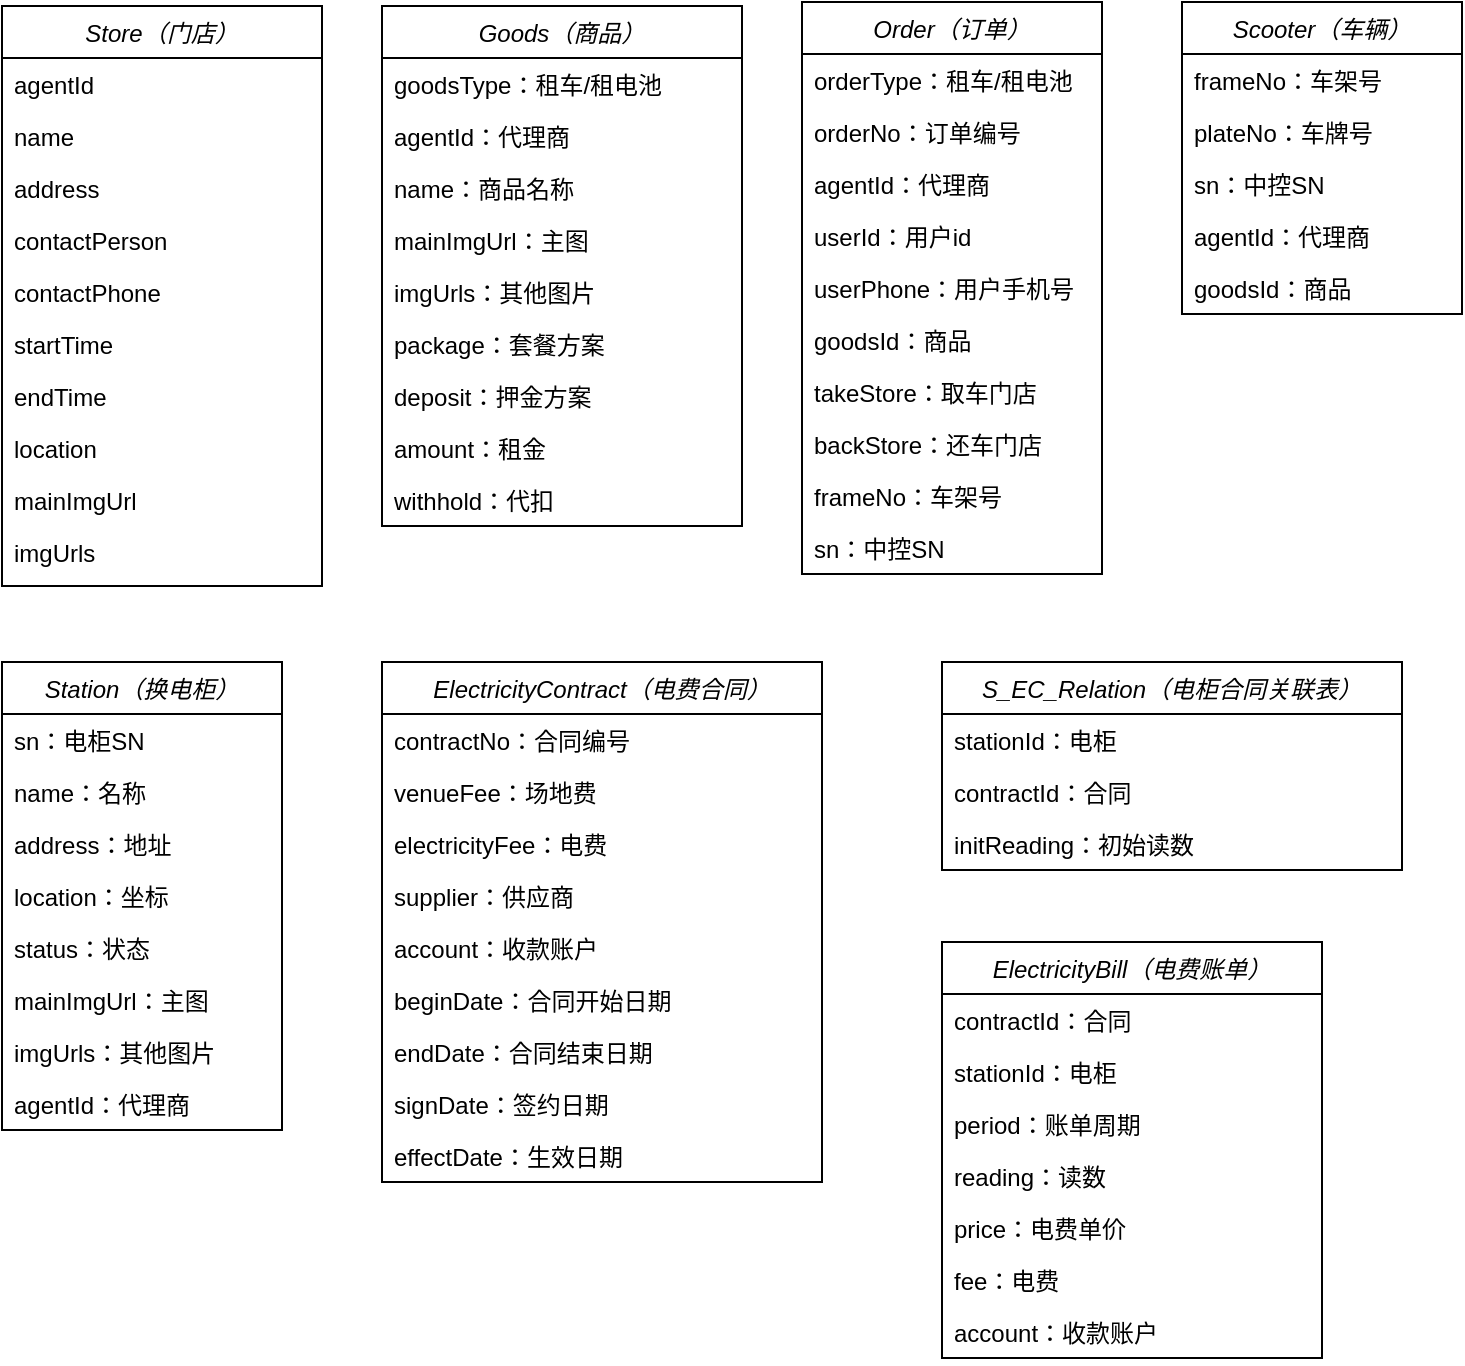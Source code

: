 <mxfile version="16.2.4" type="github">
  <diagram id="C5RBs43oDa-KdzZeNtuy" name="Page-1">
    <mxGraphModel dx="1038" dy="547" grid="1" gridSize="10" guides="1" tooltips="1" connect="1" arrows="1" fold="1" page="1" pageScale="1" pageWidth="827" pageHeight="1169" math="0" shadow="0">
      <root>
        <mxCell id="WIyWlLk6GJQsqaUBKTNV-0" />
        <mxCell id="WIyWlLk6GJQsqaUBKTNV-1" parent="WIyWlLk6GJQsqaUBKTNV-0" />
        <mxCell id="zkfFHV4jXpPFQw0GAbJ--0" value="Goods（商品）" style="swimlane;fontStyle=2;align=center;verticalAlign=top;childLayout=stackLayout;horizontal=1;startSize=26;horizontalStack=0;resizeParent=1;resizeLast=0;collapsible=1;marginBottom=0;rounded=0;shadow=0;strokeWidth=1;" parent="WIyWlLk6GJQsqaUBKTNV-1" vertex="1">
          <mxGeometry x="220" y="42" width="180" height="260" as="geometry">
            <mxRectangle x="230" y="140" width="160" height="26" as="alternateBounds" />
          </mxGeometry>
        </mxCell>
        <mxCell id="z-ud-6PMD6aTiRvBd8kk-36" value="goodsType：租车/租电池" style="text;align=left;verticalAlign=top;spacingLeft=4;spacingRight=4;overflow=hidden;rotatable=0;points=[[0,0.5],[1,0.5]];portConstraint=eastwest;rounded=0;shadow=0;html=0;" vertex="1" parent="zkfFHV4jXpPFQw0GAbJ--0">
          <mxGeometry y="26" width="180" height="26" as="geometry" />
        </mxCell>
        <mxCell id="z-ud-6PMD6aTiRvBd8kk-11" value="agentId：代理商" style="text;align=left;verticalAlign=top;spacingLeft=4;spacingRight=4;overflow=hidden;rotatable=0;points=[[0,0.5],[1,0.5]];portConstraint=eastwest;rounded=0;shadow=0;html=0;" vertex="1" parent="zkfFHV4jXpPFQw0GAbJ--0">
          <mxGeometry y="52" width="180" height="26" as="geometry" />
        </mxCell>
        <mxCell id="z-ud-6PMD6aTiRvBd8kk-10" value="name：商品名称" style="text;align=left;verticalAlign=top;spacingLeft=4;spacingRight=4;overflow=hidden;rotatable=0;points=[[0,0.5],[1,0.5]];portConstraint=eastwest;rounded=0;shadow=0;html=0;" vertex="1" parent="zkfFHV4jXpPFQw0GAbJ--0">
          <mxGeometry y="78" width="180" height="26" as="geometry" />
        </mxCell>
        <mxCell id="z-ud-6PMD6aTiRvBd8kk-9" value="mainImgUrl：主图" style="text;align=left;verticalAlign=top;spacingLeft=4;spacingRight=4;overflow=hidden;rotatable=0;points=[[0,0.5],[1,0.5]];portConstraint=eastwest;rounded=0;shadow=0;html=0;" vertex="1" parent="zkfFHV4jXpPFQw0GAbJ--0">
          <mxGeometry y="104" width="180" height="26" as="geometry" />
        </mxCell>
        <mxCell id="z-ud-6PMD6aTiRvBd8kk-12" value="imgUrls：其他图片" style="text;align=left;verticalAlign=top;spacingLeft=4;spacingRight=4;overflow=hidden;rotatable=0;points=[[0,0.5],[1,0.5]];portConstraint=eastwest;rounded=0;shadow=0;html=0;" vertex="1" parent="zkfFHV4jXpPFQw0GAbJ--0">
          <mxGeometry y="130" width="180" height="26" as="geometry" />
        </mxCell>
        <mxCell id="zkfFHV4jXpPFQw0GAbJ--2" value="package：套餐方案" style="text;align=left;verticalAlign=top;spacingLeft=4;spacingRight=4;overflow=hidden;rotatable=0;points=[[0,0.5],[1,0.5]];portConstraint=eastwest;rounded=0;shadow=0;html=0;" parent="zkfFHV4jXpPFQw0GAbJ--0" vertex="1">
          <mxGeometry y="156" width="180" height="26" as="geometry" />
        </mxCell>
        <mxCell id="zkfFHV4jXpPFQw0GAbJ--3" value="deposit：押金方案" style="text;align=left;verticalAlign=top;spacingLeft=4;spacingRight=4;overflow=hidden;rotatable=0;points=[[0,0.5],[1,0.5]];portConstraint=eastwest;rounded=0;shadow=0;html=0;" parent="zkfFHV4jXpPFQw0GAbJ--0" vertex="1">
          <mxGeometry y="182" width="180" height="26" as="geometry" />
        </mxCell>
        <mxCell id="aw6liIJ2p6IHOLesxQrY-1" value="amount：租金" style="text;align=left;verticalAlign=top;spacingLeft=4;spacingRight=4;overflow=hidden;rotatable=0;points=[[0,0.5],[1,0.5]];portConstraint=eastwest;rounded=0;shadow=0;html=0;" parent="zkfFHV4jXpPFQw0GAbJ--0" vertex="1">
          <mxGeometry y="208" width="180" height="26" as="geometry" />
        </mxCell>
        <mxCell id="aw6liIJ2p6IHOLesxQrY-2" value="withhold：代扣" style="text;align=left;verticalAlign=top;spacingLeft=4;spacingRight=4;overflow=hidden;rotatable=0;points=[[0,0.5],[1,0.5]];portConstraint=eastwest;rounded=0;shadow=0;html=0;" parent="zkfFHV4jXpPFQw0GAbJ--0" vertex="1">
          <mxGeometry y="234" width="180" height="26" as="geometry" />
        </mxCell>
        <mxCell id="NNXu9UO9U-QmI1PEcdll-0" value="Store（门店）" style="swimlane;fontStyle=2;align=center;verticalAlign=top;childLayout=stackLayout;horizontal=1;startSize=26;horizontalStack=0;resizeParent=1;resizeParentMax=0;resizeLast=0;collapsible=1;marginBottom=0;" parent="WIyWlLk6GJQsqaUBKTNV-1" vertex="1">
          <mxGeometry x="30" y="42" width="160" height="290" as="geometry">
            <mxRectangle x="20" y="120" width="110" height="26" as="alternateBounds" />
          </mxGeometry>
        </mxCell>
        <mxCell id="NNXu9UO9U-QmI1PEcdll-1" value="agentId" style="text;strokeColor=none;fillColor=none;align=left;verticalAlign=top;spacingLeft=4;spacingRight=4;overflow=hidden;rotatable=0;points=[[0,0.5],[1,0.5]];portConstraint=eastwest;" parent="NNXu9UO9U-QmI1PEcdll-0" vertex="1">
          <mxGeometry y="26" width="160" height="26" as="geometry" />
        </mxCell>
        <mxCell id="NNXu9UO9U-QmI1PEcdll-5" value="name" style="text;strokeColor=none;fillColor=none;align=left;verticalAlign=top;spacingLeft=4;spacingRight=4;overflow=hidden;rotatable=0;points=[[0,0.5],[1,0.5]];portConstraint=eastwest;" parent="NNXu9UO9U-QmI1PEcdll-0" vertex="1">
          <mxGeometry y="52" width="160" height="26" as="geometry" />
        </mxCell>
        <mxCell id="NNXu9UO9U-QmI1PEcdll-6" value="address" style="text;strokeColor=none;fillColor=none;align=left;verticalAlign=top;spacingLeft=4;spacingRight=4;overflow=hidden;rotatable=0;points=[[0,0.5],[1,0.5]];portConstraint=eastwest;" parent="NNXu9UO9U-QmI1PEcdll-0" vertex="1">
          <mxGeometry y="78" width="160" height="26" as="geometry" />
        </mxCell>
        <mxCell id="NNXu9UO9U-QmI1PEcdll-7" value="contactPerson" style="text;strokeColor=none;fillColor=none;align=left;verticalAlign=top;spacingLeft=4;spacingRight=4;overflow=hidden;rotatable=0;points=[[0,0.5],[1,0.5]];portConstraint=eastwest;" parent="NNXu9UO9U-QmI1PEcdll-0" vertex="1">
          <mxGeometry y="104" width="160" height="26" as="geometry" />
        </mxCell>
        <mxCell id="NNXu9UO9U-QmI1PEcdll-10" value="contactPhone" style="text;strokeColor=none;fillColor=none;align=left;verticalAlign=top;spacingLeft=4;spacingRight=4;overflow=hidden;rotatable=0;points=[[0,0.5],[1,0.5]];portConstraint=eastwest;" parent="NNXu9UO9U-QmI1PEcdll-0" vertex="1">
          <mxGeometry y="130" width="160" height="26" as="geometry" />
        </mxCell>
        <mxCell id="NNXu9UO9U-QmI1PEcdll-9" value="startTime" style="text;strokeColor=none;fillColor=none;align=left;verticalAlign=top;spacingLeft=4;spacingRight=4;overflow=hidden;rotatable=0;points=[[0,0.5],[1,0.5]];portConstraint=eastwest;" parent="NNXu9UO9U-QmI1PEcdll-0" vertex="1">
          <mxGeometry y="156" width="160" height="26" as="geometry" />
        </mxCell>
        <mxCell id="NNXu9UO9U-QmI1PEcdll-8" value="endTime" style="text;strokeColor=none;fillColor=none;align=left;verticalAlign=top;spacingLeft=4;spacingRight=4;overflow=hidden;rotatable=0;points=[[0,0.5],[1,0.5]];portConstraint=eastwest;" parent="NNXu9UO9U-QmI1PEcdll-0" vertex="1">
          <mxGeometry y="182" width="160" height="26" as="geometry" />
        </mxCell>
        <mxCell id="NNXu9UO9U-QmI1PEcdll-13" value="location" style="text;strokeColor=none;fillColor=none;align=left;verticalAlign=top;spacingLeft=4;spacingRight=4;overflow=hidden;rotatable=0;points=[[0,0.5],[1,0.5]];portConstraint=eastwest;" parent="NNXu9UO9U-QmI1PEcdll-0" vertex="1">
          <mxGeometry y="208" width="160" height="26" as="geometry" />
        </mxCell>
        <mxCell id="NNXu9UO9U-QmI1PEcdll-12" value="mainImgUrl" style="text;strokeColor=none;fillColor=none;align=left;verticalAlign=top;spacingLeft=4;spacingRight=4;overflow=hidden;rotatable=0;points=[[0,0.5],[1,0.5]];portConstraint=eastwest;" parent="NNXu9UO9U-QmI1PEcdll-0" vertex="1">
          <mxGeometry y="234" width="160" height="26" as="geometry" />
        </mxCell>
        <mxCell id="NNXu9UO9U-QmI1PEcdll-11" value="imgUrls" style="text;strokeColor=none;fillColor=none;align=left;verticalAlign=top;spacingLeft=4;spacingRight=4;overflow=hidden;rotatable=0;points=[[0,0.5],[1,0.5]];portConstraint=eastwest;" parent="NNXu9UO9U-QmI1PEcdll-0" vertex="1">
          <mxGeometry y="260" width="160" height="30" as="geometry" />
        </mxCell>
        <mxCell id="z-ud-6PMD6aTiRvBd8kk-17" value="Scooter（车辆）" style="swimlane;fontStyle=2;childLayout=stackLayout;horizontal=1;startSize=26;fillColor=none;horizontalStack=0;resizeParent=1;resizeParentMax=0;resizeLast=0;collapsible=1;marginBottom=0;" vertex="1" parent="WIyWlLk6GJQsqaUBKTNV-1">
          <mxGeometry x="620" y="40" width="140" height="156" as="geometry" />
        </mxCell>
        <mxCell id="z-ud-6PMD6aTiRvBd8kk-18" value="frameNo：车架号" style="text;strokeColor=none;fillColor=none;align=left;verticalAlign=top;spacingLeft=4;spacingRight=4;overflow=hidden;rotatable=0;points=[[0,0.5],[1,0.5]];portConstraint=eastwest;" vertex="1" parent="z-ud-6PMD6aTiRvBd8kk-17">
          <mxGeometry y="26" width="140" height="26" as="geometry" />
        </mxCell>
        <mxCell id="z-ud-6PMD6aTiRvBd8kk-19" value="plateNo：车牌号" style="text;strokeColor=none;fillColor=none;align=left;verticalAlign=top;spacingLeft=4;spacingRight=4;overflow=hidden;rotatable=0;points=[[0,0.5],[1,0.5]];portConstraint=eastwest;" vertex="1" parent="z-ud-6PMD6aTiRvBd8kk-17">
          <mxGeometry y="52" width="140" height="26" as="geometry" />
        </mxCell>
        <mxCell id="z-ud-6PMD6aTiRvBd8kk-20" value="sn：中控SN" style="text;strokeColor=none;fillColor=none;align=left;verticalAlign=top;spacingLeft=4;spacingRight=4;overflow=hidden;rotatable=0;points=[[0,0.5],[1,0.5]];portConstraint=eastwest;" vertex="1" parent="z-ud-6PMD6aTiRvBd8kk-17">
          <mxGeometry y="78" width="140" height="26" as="geometry" />
        </mxCell>
        <mxCell id="z-ud-6PMD6aTiRvBd8kk-24" value="agentId：代理商" style="text;strokeColor=none;fillColor=none;align=left;verticalAlign=top;spacingLeft=4;spacingRight=4;overflow=hidden;rotatable=0;points=[[0,0.5],[1,0.5]];portConstraint=eastwest;" vertex="1" parent="z-ud-6PMD6aTiRvBd8kk-17">
          <mxGeometry y="104" width="140" height="26" as="geometry" />
        </mxCell>
        <mxCell id="z-ud-6PMD6aTiRvBd8kk-23" value="goodsId：商品" style="text;strokeColor=none;fillColor=none;align=left;verticalAlign=top;spacingLeft=4;spacingRight=4;overflow=hidden;rotatable=0;points=[[0,0.5],[1,0.5]];portConstraint=eastwest;" vertex="1" parent="z-ud-6PMD6aTiRvBd8kk-17">
          <mxGeometry y="130" width="140" height="26" as="geometry" />
        </mxCell>
        <mxCell id="z-ud-6PMD6aTiRvBd8kk-25" value="Order（订单）" style="swimlane;fontStyle=2;childLayout=stackLayout;horizontal=1;startSize=26;fillColor=none;horizontalStack=0;resizeParent=1;resizeParentMax=0;resizeLast=0;collapsible=1;marginBottom=0;" vertex="1" parent="WIyWlLk6GJQsqaUBKTNV-1">
          <mxGeometry x="430" y="40" width="150" height="286" as="geometry" />
        </mxCell>
        <mxCell id="z-ud-6PMD6aTiRvBd8kk-26" value="orderType：租车/租电池" style="text;strokeColor=none;fillColor=none;align=left;verticalAlign=top;spacingLeft=4;spacingRight=4;overflow=hidden;rotatable=0;points=[[0,0.5],[1,0.5]];portConstraint=eastwest;" vertex="1" parent="z-ud-6PMD6aTiRvBd8kk-25">
          <mxGeometry y="26" width="150" height="26" as="geometry" />
        </mxCell>
        <mxCell id="z-ud-6PMD6aTiRvBd8kk-27" value="orderNo：订单编号" style="text;strokeColor=none;fillColor=none;align=left;verticalAlign=top;spacingLeft=4;spacingRight=4;overflow=hidden;rotatable=0;points=[[0,0.5],[1,0.5]];portConstraint=eastwest;" vertex="1" parent="z-ud-6PMD6aTiRvBd8kk-25">
          <mxGeometry y="52" width="150" height="26" as="geometry" />
        </mxCell>
        <mxCell id="z-ud-6PMD6aTiRvBd8kk-28" value="agentId：代理商" style="text;strokeColor=none;fillColor=none;align=left;verticalAlign=top;spacingLeft=4;spacingRight=4;overflow=hidden;rotatable=0;points=[[0,0.5],[1,0.5]];portConstraint=eastwest;" vertex="1" parent="z-ud-6PMD6aTiRvBd8kk-25">
          <mxGeometry y="78" width="150" height="26" as="geometry" />
        </mxCell>
        <mxCell id="z-ud-6PMD6aTiRvBd8kk-32" value="userId：用户id" style="text;strokeColor=none;fillColor=none;align=left;verticalAlign=top;spacingLeft=4;spacingRight=4;overflow=hidden;rotatable=0;points=[[0,0.5],[1,0.5]];portConstraint=eastwest;" vertex="1" parent="z-ud-6PMD6aTiRvBd8kk-25">
          <mxGeometry y="104" width="150" height="26" as="geometry" />
        </mxCell>
        <mxCell id="z-ud-6PMD6aTiRvBd8kk-31" value="userPhone：用户手机号" style="text;strokeColor=none;fillColor=none;align=left;verticalAlign=top;spacingLeft=4;spacingRight=4;overflow=hidden;rotatable=0;points=[[0,0.5],[1,0.5]];portConstraint=eastwest;" vertex="1" parent="z-ud-6PMD6aTiRvBd8kk-25">
          <mxGeometry y="130" width="150" height="26" as="geometry" />
        </mxCell>
        <mxCell id="z-ud-6PMD6aTiRvBd8kk-30" value="goodsId：商品" style="text;strokeColor=none;fillColor=none;align=left;verticalAlign=top;spacingLeft=4;spacingRight=4;overflow=hidden;rotatable=0;points=[[0,0.5],[1,0.5]];portConstraint=eastwest;" vertex="1" parent="z-ud-6PMD6aTiRvBd8kk-25">
          <mxGeometry y="156" width="150" height="26" as="geometry" />
        </mxCell>
        <mxCell id="z-ud-6PMD6aTiRvBd8kk-29" value="takeStore：取车门店" style="text;strokeColor=none;fillColor=none;align=left;verticalAlign=top;spacingLeft=4;spacingRight=4;overflow=hidden;rotatable=0;points=[[0,0.5],[1,0.5]];portConstraint=eastwest;" vertex="1" parent="z-ud-6PMD6aTiRvBd8kk-25">
          <mxGeometry y="182" width="150" height="26" as="geometry" />
        </mxCell>
        <mxCell id="z-ud-6PMD6aTiRvBd8kk-33" value="backStore：还车门店" style="text;strokeColor=none;fillColor=none;align=left;verticalAlign=top;spacingLeft=4;spacingRight=4;overflow=hidden;rotatable=0;points=[[0,0.5],[1,0.5]];portConstraint=eastwest;" vertex="1" parent="z-ud-6PMD6aTiRvBd8kk-25">
          <mxGeometry y="208" width="150" height="26" as="geometry" />
        </mxCell>
        <mxCell id="z-ud-6PMD6aTiRvBd8kk-34" value="frameNo：车架号" style="text;strokeColor=none;fillColor=none;align=left;verticalAlign=top;spacingLeft=4;spacingRight=4;overflow=hidden;rotatable=0;points=[[0,0.5],[1,0.5]];portConstraint=eastwest;" vertex="1" parent="z-ud-6PMD6aTiRvBd8kk-25">
          <mxGeometry y="234" width="150" height="26" as="geometry" />
        </mxCell>
        <mxCell id="z-ud-6PMD6aTiRvBd8kk-35" value="sn：中控SN" style="text;strokeColor=none;fillColor=none;align=left;verticalAlign=top;spacingLeft=4;spacingRight=4;overflow=hidden;rotatable=0;points=[[0,0.5],[1,0.5]];portConstraint=eastwest;" vertex="1" parent="z-ud-6PMD6aTiRvBd8kk-25">
          <mxGeometry y="260" width="150" height="26" as="geometry" />
        </mxCell>
        <mxCell id="z-ud-6PMD6aTiRvBd8kk-37" value="Station（换电柜）" style="swimlane;fontStyle=2;childLayout=stackLayout;horizontal=1;startSize=26;fillColor=none;horizontalStack=0;resizeParent=1;resizeParentMax=0;resizeLast=0;collapsible=1;marginBottom=0;" vertex="1" parent="WIyWlLk6GJQsqaUBKTNV-1">
          <mxGeometry x="30" y="370" width="140" height="234" as="geometry" />
        </mxCell>
        <mxCell id="z-ud-6PMD6aTiRvBd8kk-49" value="sn：电柜SN" style="text;strokeColor=none;fillColor=none;align=left;verticalAlign=top;spacingLeft=4;spacingRight=4;overflow=hidden;rotatable=0;points=[[0,0.5],[1,0.5]];portConstraint=eastwest;" vertex="1" parent="z-ud-6PMD6aTiRvBd8kk-37">
          <mxGeometry y="26" width="140" height="26" as="geometry" />
        </mxCell>
        <mxCell id="z-ud-6PMD6aTiRvBd8kk-38" value="name：名称" style="text;strokeColor=none;fillColor=none;align=left;verticalAlign=top;spacingLeft=4;spacingRight=4;overflow=hidden;rotatable=0;points=[[0,0.5],[1,0.5]];portConstraint=eastwest;" vertex="1" parent="z-ud-6PMD6aTiRvBd8kk-37">
          <mxGeometry y="52" width="140" height="26" as="geometry" />
        </mxCell>
        <mxCell id="z-ud-6PMD6aTiRvBd8kk-39" value="address：地址" style="text;strokeColor=none;fillColor=none;align=left;verticalAlign=top;spacingLeft=4;spacingRight=4;overflow=hidden;rotatable=0;points=[[0,0.5],[1,0.5]];portConstraint=eastwest;" vertex="1" parent="z-ud-6PMD6aTiRvBd8kk-37">
          <mxGeometry y="78" width="140" height="26" as="geometry" />
        </mxCell>
        <mxCell id="z-ud-6PMD6aTiRvBd8kk-40" value="location：坐标" style="text;strokeColor=none;fillColor=none;align=left;verticalAlign=top;spacingLeft=4;spacingRight=4;overflow=hidden;rotatable=0;points=[[0,0.5],[1,0.5]];portConstraint=eastwest;" vertex="1" parent="z-ud-6PMD6aTiRvBd8kk-37">
          <mxGeometry y="104" width="140" height="26" as="geometry" />
        </mxCell>
        <mxCell id="z-ud-6PMD6aTiRvBd8kk-41" value="status：状态" style="text;strokeColor=none;fillColor=none;align=left;verticalAlign=top;spacingLeft=4;spacingRight=4;overflow=hidden;rotatable=0;points=[[0,0.5],[1,0.5]];portConstraint=eastwest;" vertex="1" parent="z-ud-6PMD6aTiRvBd8kk-37">
          <mxGeometry y="130" width="140" height="26" as="geometry" />
        </mxCell>
        <mxCell id="z-ud-6PMD6aTiRvBd8kk-43" value="mainImgUrl：主图" style="text;strokeColor=none;fillColor=none;align=left;verticalAlign=top;spacingLeft=4;spacingRight=4;overflow=hidden;rotatable=0;points=[[0,0.5],[1,0.5]];portConstraint=eastwest;" vertex="1" parent="z-ud-6PMD6aTiRvBd8kk-37">
          <mxGeometry y="156" width="140" height="26" as="geometry" />
        </mxCell>
        <mxCell id="z-ud-6PMD6aTiRvBd8kk-42" value="imgUrls：其他图片" style="text;strokeColor=none;fillColor=none;align=left;verticalAlign=top;spacingLeft=4;spacingRight=4;overflow=hidden;rotatable=0;points=[[0,0.5],[1,0.5]];portConstraint=eastwest;" vertex="1" parent="z-ud-6PMD6aTiRvBd8kk-37">
          <mxGeometry y="182" width="140" height="26" as="geometry" />
        </mxCell>
        <mxCell id="z-ud-6PMD6aTiRvBd8kk-44" value="agentId：代理商" style="text;strokeColor=none;fillColor=none;align=left;verticalAlign=top;spacingLeft=4;spacingRight=4;overflow=hidden;rotatable=0;points=[[0,0.5],[1,0.5]];portConstraint=eastwest;" vertex="1" parent="z-ud-6PMD6aTiRvBd8kk-37">
          <mxGeometry y="208" width="140" height="26" as="geometry" />
        </mxCell>
        <mxCell id="z-ud-6PMD6aTiRvBd8kk-45" value="ElectricityContract（电费合同）" style="swimlane;fontStyle=2;childLayout=stackLayout;horizontal=1;startSize=26;fillColor=none;horizontalStack=0;resizeParent=1;resizeParentMax=0;resizeLast=0;collapsible=1;marginBottom=0;" vertex="1" parent="WIyWlLk6GJQsqaUBKTNV-1">
          <mxGeometry x="220" y="370" width="220" height="260" as="geometry" />
        </mxCell>
        <mxCell id="z-ud-6PMD6aTiRvBd8kk-46" value="contractNo：合同编号" style="text;strokeColor=none;fillColor=none;align=left;verticalAlign=top;spacingLeft=4;spacingRight=4;overflow=hidden;rotatable=0;points=[[0,0.5],[1,0.5]];portConstraint=eastwest;" vertex="1" parent="z-ud-6PMD6aTiRvBd8kk-45">
          <mxGeometry y="26" width="220" height="26" as="geometry" />
        </mxCell>
        <mxCell id="z-ud-6PMD6aTiRvBd8kk-48" value="venueFee：场地费" style="text;strokeColor=none;fillColor=none;align=left;verticalAlign=top;spacingLeft=4;spacingRight=4;overflow=hidden;rotatable=0;points=[[0,0.5],[1,0.5]];portConstraint=eastwest;" vertex="1" parent="z-ud-6PMD6aTiRvBd8kk-45">
          <mxGeometry y="52" width="220" height="26" as="geometry" />
        </mxCell>
        <mxCell id="z-ud-6PMD6aTiRvBd8kk-55" value="electricityFee：电费" style="text;strokeColor=none;fillColor=none;align=left;verticalAlign=top;spacingLeft=4;spacingRight=4;overflow=hidden;rotatable=0;points=[[0,0.5],[1,0.5]];portConstraint=eastwest;" vertex="1" parent="z-ud-6PMD6aTiRvBd8kk-45">
          <mxGeometry y="78" width="220" height="26" as="geometry" />
        </mxCell>
        <mxCell id="z-ud-6PMD6aTiRvBd8kk-54" value="supplier：供应商" style="text;strokeColor=none;fillColor=none;align=left;verticalAlign=top;spacingLeft=4;spacingRight=4;overflow=hidden;rotatable=0;points=[[0,0.5],[1,0.5]];portConstraint=eastwest;" vertex="1" parent="z-ud-6PMD6aTiRvBd8kk-45">
          <mxGeometry y="104" width="220" height="26" as="geometry" />
        </mxCell>
        <mxCell id="z-ud-6PMD6aTiRvBd8kk-53" value="account：收款账户" style="text;strokeColor=none;fillColor=none;align=left;verticalAlign=top;spacingLeft=4;spacingRight=4;overflow=hidden;rotatable=0;points=[[0,0.5],[1,0.5]];portConstraint=eastwest;" vertex="1" parent="z-ud-6PMD6aTiRvBd8kk-45">
          <mxGeometry y="130" width="220" height="26" as="geometry" />
        </mxCell>
        <mxCell id="z-ud-6PMD6aTiRvBd8kk-52" value="beginDate：合同开始日期" style="text;strokeColor=none;fillColor=none;align=left;verticalAlign=top;spacingLeft=4;spacingRight=4;overflow=hidden;rotatable=0;points=[[0,0.5],[1,0.5]];portConstraint=eastwest;" vertex="1" parent="z-ud-6PMD6aTiRvBd8kk-45">
          <mxGeometry y="156" width="220" height="26" as="geometry" />
        </mxCell>
        <mxCell id="z-ud-6PMD6aTiRvBd8kk-51" value="endDate：合同结束日期" style="text;strokeColor=none;fillColor=none;align=left;verticalAlign=top;spacingLeft=4;spacingRight=4;overflow=hidden;rotatable=0;points=[[0,0.5],[1,0.5]];portConstraint=eastwest;" vertex="1" parent="z-ud-6PMD6aTiRvBd8kk-45">
          <mxGeometry y="182" width="220" height="26" as="geometry" />
        </mxCell>
        <mxCell id="z-ud-6PMD6aTiRvBd8kk-50" value="signDate：签约日期" style="text;strokeColor=none;fillColor=none;align=left;verticalAlign=top;spacingLeft=4;spacingRight=4;overflow=hidden;rotatable=0;points=[[0,0.5],[1,0.5]];portConstraint=eastwest;" vertex="1" parent="z-ud-6PMD6aTiRvBd8kk-45">
          <mxGeometry y="208" width="220" height="26" as="geometry" />
        </mxCell>
        <mxCell id="z-ud-6PMD6aTiRvBd8kk-56" value="effectDate：生效日期" style="text;strokeColor=none;fillColor=none;align=left;verticalAlign=top;spacingLeft=4;spacingRight=4;overflow=hidden;rotatable=0;points=[[0,0.5],[1,0.5]];portConstraint=eastwest;" vertex="1" parent="z-ud-6PMD6aTiRvBd8kk-45">
          <mxGeometry y="234" width="220" height="26" as="geometry" />
        </mxCell>
        <mxCell id="z-ud-6PMD6aTiRvBd8kk-57" value="S_EC_Relation（电柜合同关联表）" style="swimlane;fontStyle=2;childLayout=stackLayout;horizontal=1;startSize=26;fillColor=none;horizontalStack=0;resizeParent=1;resizeParentMax=0;resizeLast=0;collapsible=1;marginBottom=0;" vertex="1" parent="WIyWlLk6GJQsqaUBKTNV-1">
          <mxGeometry x="500" y="370" width="230" height="104" as="geometry" />
        </mxCell>
        <mxCell id="z-ud-6PMD6aTiRvBd8kk-58" value="stationId：电柜" style="text;strokeColor=none;fillColor=none;align=left;verticalAlign=top;spacingLeft=4;spacingRight=4;overflow=hidden;rotatable=0;points=[[0,0.5],[1,0.5]];portConstraint=eastwest;" vertex="1" parent="z-ud-6PMD6aTiRvBd8kk-57">
          <mxGeometry y="26" width="230" height="26" as="geometry" />
        </mxCell>
        <mxCell id="z-ud-6PMD6aTiRvBd8kk-59" value="contractId：合同" style="text;strokeColor=none;fillColor=none;align=left;verticalAlign=top;spacingLeft=4;spacingRight=4;overflow=hidden;rotatable=0;points=[[0,0.5],[1,0.5]];portConstraint=eastwest;" vertex="1" parent="z-ud-6PMD6aTiRvBd8kk-57">
          <mxGeometry y="52" width="230" height="26" as="geometry" />
        </mxCell>
        <mxCell id="z-ud-6PMD6aTiRvBd8kk-60" value="initReading：初始读数" style="text;strokeColor=none;fillColor=none;align=left;verticalAlign=top;spacingLeft=4;spacingRight=4;overflow=hidden;rotatable=0;points=[[0,0.5],[1,0.5]];portConstraint=eastwest;" vertex="1" parent="z-ud-6PMD6aTiRvBd8kk-57">
          <mxGeometry y="78" width="230" height="26" as="geometry" />
        </mxCell>
        <mxCell id="z-ud-6PMD6aTiRvBd8kk-61" value="ElectricityBill（电费账单）" style="swimlane;fontStyle=2;childLayout=stackLayout;horizontal=1;startSize=26;fillColor=none;horizontalStack=0;resizeParent=1;resizeParentMax=0;resizeLast=0;collapsible=1;marginBottom=0;" vertex="1" parent="WIyWlLk6GJQsqaUBKTNV-1">
          <mxGeometry x="500" y="510" width="190" height="208" as="geometry" />
        </mxCell>
        <mxCell id="z-ud-6PMD6aTiRvBd8kk-62" value="contractId：合同" style="text;strokeColor=none;fillColor=none;align=left;verticalAlign=top;spacingLeft=4;spacingRight=4;overflow=hidden;rotatable=0;points=[[0,0.5],[1,0.5]];portConstraint=eastwest;" vertex="1" parent="z-ud-6PMD6aTiRvBd8kk-61">
          <mxGeometry y="26" width="190" height="26" as="geometry" />
        </mxCell>
        <mxCell id="z-ud-6PMD6aTiRvBd8kk-63" value="stationId：电柜" style="text;strokeColor=none;fillColor=none;align=left;verticalAlign=top;spacingLeft=4;spacingRight=4;overflow=hidden;rotatable=0;points=[[0,0.5],[1,0.5]];portConstraint=eastwest;" vertex="1" parent="z-ud-6PMD6aTiRvBd8kk-61">
          <mxGeometry y="52" width="190" height="26" as="geometry" />
        </mxCell>
        <mxCell id="z-ud-6PMD6aTiRvBd8kk-64" value="period：账单周期" style="text;strokeColor=none;fillColor=none;align=left;verticalAlign=top;spacingLeft=4;spacingRight=4;overflow=hidden;rotatable=0;points=[[0,0.5],[1,0.5]];portConstraint=eastwest;" vertex="1" parent="z-ud-6PMD6aTiRvBd8kk-61">
          <mxGeometry y="78" width="190" height="26" as="geometry" />
        </mxCell>
        <mxCell id="z-ud-6PMD6aTiRvBd8kk-65" value="reading：读数" style="text;strokeColor=none;fillColor=none;align=left;verticalAlign=top;spacingLeft=4;spacingRight=4;overflow=hidden;rotatable=0;points=[[0,0.5],[1,0.5]];portConstraint=eastwest;" vertex="1" parent="z-ud-6PMD6aTiRvBd8kk-61">
          <mxGeometry y="104" width="190" height="26" as="geometry" />
        </mxCell>
        <mxCell id="z-ud-6PMD6aTiRvBd8kk-66" value="price：电费单价" style="text;strokeColor=none;fillColor=none;align=left;verticalAlign=top;spacingLeft=4;spacingRight=4;overflow=hidden;rotatable=0;points=[[0,0.5],[1,0.5]];portConstraint=eastwest;" vertex="1" parent="z-ud-6PMD6aTiRvBd8kk-61">
          <mxGeometry y="130" width="190" height="26" as="geometry" />
        </mxCell>
        <mxCell id="z-ud-6PMD6aTiRvBd8kk-67" value="fee：电费" style="text;strokeColor=none;fillColor=none;align=left;verticalAlign=top;spacingLeft=4;spacingRight=4;overflow=hidden;rotatable=0;points=[[0,0.5],[1,0.5]];portConstraint=eastwest;" vertex="1" parent="z-ud-6PMD6aTiRvBd8kk-61">
          <mxGeometry y="156" width="190" height="26" as="geometry" />
        </mxCell>
        <mxCell id="z-ud-6PMD6aTiRvBd8kk-68" value="account：收款账户" style="text;strokeColor=none;fillColor=none;align=left;verticalAlign=top;spacingLeft=4;spacingRight=4;overflow=hidden;rotatable=0;points=[[0,0.5],[1,0.5]];portConstraint=eastwest;" vertex="1" parent="z-ud-6PMD6aTiRvBd8kk-61">
          <mxGeometry y="182" width="190" height="26" as="geometry" />
        </mxCell>
      </root>
    </mxGraphModel>
  </diagram>
</mxfile>
